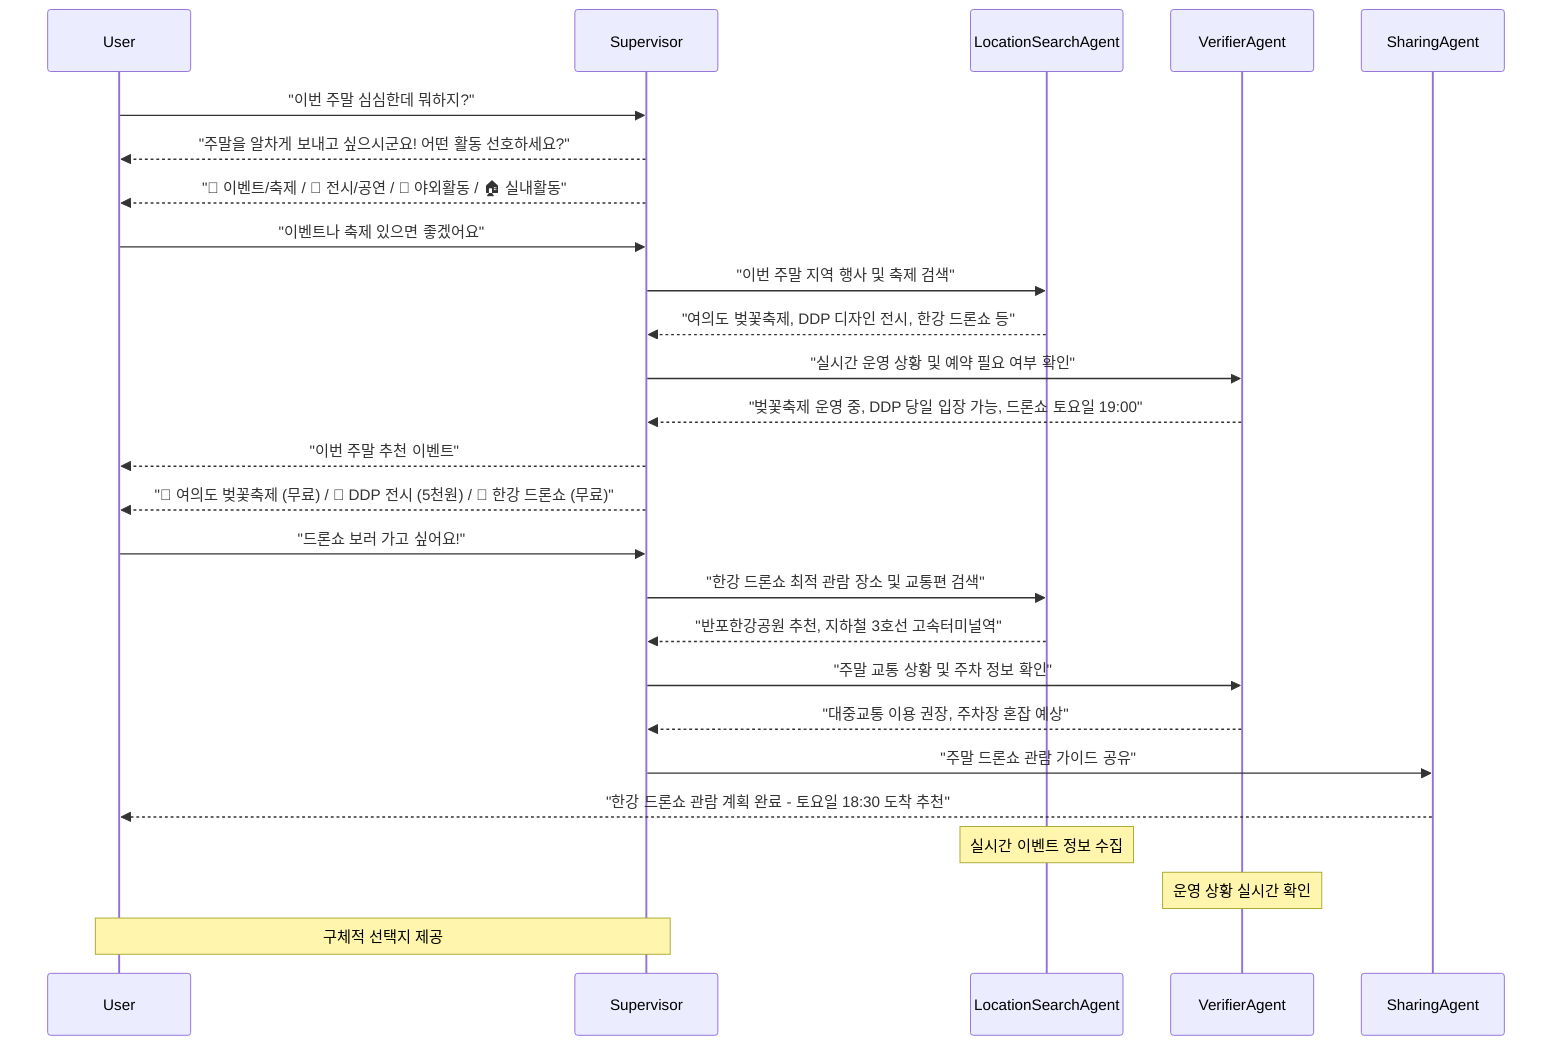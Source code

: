 %% 10_weekend_idea: 이번 주말 심심한데 뭐하지?
sequenceDiagram
    participant User
    participant Supervisor
    participant LocationSearchAgent
    participant VerifierAgent
    participant SharingAgent
    
    User->>Supervisor: "이번 주말 심심한데 뭐하지?"
    Supervisor-->>User: "주말을 알차게 보내고 싶으시군요! 어떤 활동 선호하세요?"
    Supervisor-->>User: "🎪 이벤트/축제 / 🎨 전시/공연 / 🌳 야외활동 / 🏠 실내활동"
    
    User->>Supervisor: "이벤트나 축제 있으면 좋겠어요"
    
    Supervisor->>LocationSearchAgent: "이번 주말 지역 행사 및 축제 검색"
    LocationSearchAgent-->>Supervisor: "여의도 벚꽃축제, DDP 디자인 전시, 한강 드론쇼 등"
    
    Supervisor->>VerifierAgent: "실시간 운영 상황 및 예약 필요 여부 확인"
    VerifierAgent-->>Supervisor: "벚꽃축제 운영 중, DDP 당일 입장 가능, 드론쇼 토요일 19:00"
    
    Supervisor-->>User: "이번 주말 추천 이벤트"
    Supervisor-->>User: "🌸 여의도 벚꽃축제 (무료) / 🎨 DDP 전시 (5천원) / 🚁 한강 드론쇼 (무료)"
    
    User->>Supervisor: "드론쇼 보러 가고 싶어요!"
    
    Supervisor->>LocationSearchAgent: "한강 드론쇼 최적 관람 장소 및 교통편 검색"
    LocationSearchAgent-->>Supervisor: "반포한강공원 추천, 지하철 3호선 고속터미널역"
    
    Supervisor->>VerifierAgent: "주말 교통 상황 및 주차 정보 확인"
    VerifierAgent-->>Supervisor: "대중교통 이용 권장, 주차장 혼잡 예상"
    
    Supervisor->>SharingAgent: "주말 드론쇼 관람 가이드 공유"
    SharingAgent-->>User: "한강 드론쇼 관람 계획 완료 - 토요일 18:30 도착 추천"
    
    Note over LocationSearchAgent: 실시간 이벤트 정보 수집
    Note over VerifierAgent: 운영 상황 실시간 확인
    Note over Supervisor,User: 구체적 선택지 제공